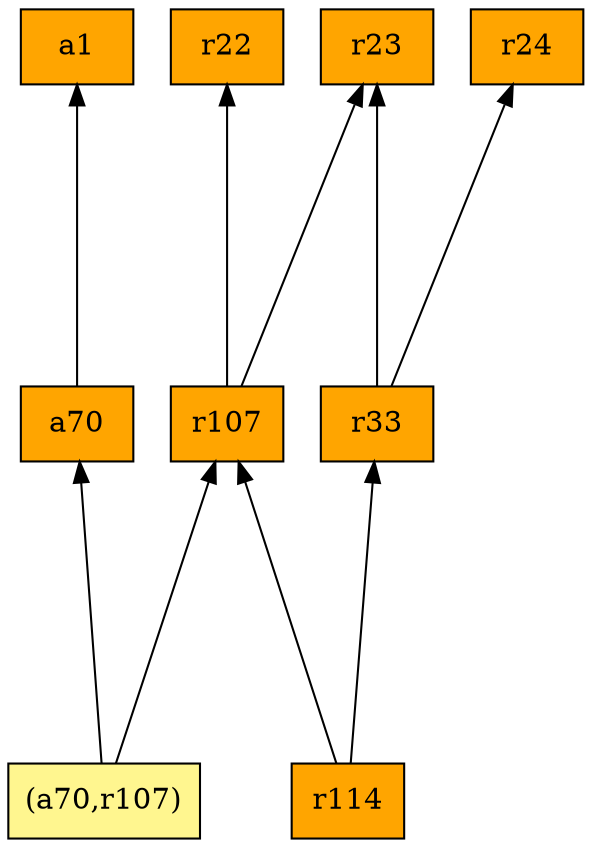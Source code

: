 digraph G {
rankdir=BT;ranksep="2.0";
"a1" [shape=record,fillcolor=orange,style=filled,label="{a1}"];
"(a70,r107)" [shape=record,fillcolor=khaki1,style=filled,label="{(a70,r107)}"];
"r22" [shape=record,fillcolor=orange,style=filled,label="{r22}"];
"r24" [shape=record,fillcolor=orange,style=filled,label="{r24}"];
"a70" [shape=record,fillcolor=orange,style=filled,label="{a70}"];
"r107" [shape=record,fillcolor=orange,style=filled,label="{r107}"];
"r23" [shape=record,fillcolor=orange,style=filled,label="{r23}"];
"r33" [shape=record,fillcolor=orange,style=filled,label="{r33}"];
"r114" [shape=record,fillcolor=orange,style=filled,label="{r114}"];
"(a70,r107)" -> "a70"
"(a70,r107)" -> "r107"
"a70" -> "a1"
"r107" -> "r23"
"r107" -> "r22"
"r33" -> "r24"
"r33" -> "r23"
"r114" -> "r107"
"r114" -> "r33"
}